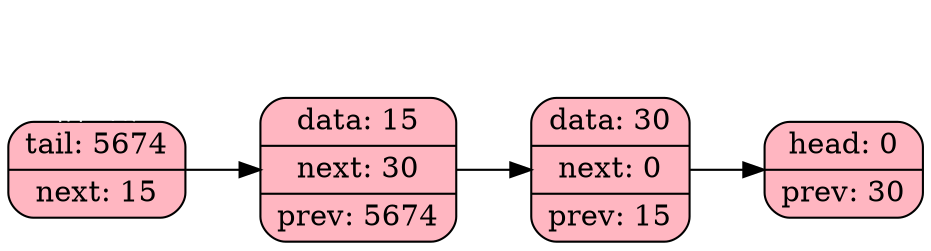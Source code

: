 digraph G { 
rankdir = LR;
node [shape = record];
 "00C41620" -> "00C41620" -> "00C41620" -> "00C41620" [arrowsize = 0.0, weight = 10000, color = "#FFFFFF"];
 "00C41620" [shape = Mrecord, style = filled, fillcolor = lightpink  label = "tail: 5674 | next: 15"];
  "00C41608" [shape = Mrecord, style = filled, fillcolor = lightpink  label = "data: 15 | next: 30 | prev: 5674"];
  "00C41638" [shape = Mrecord, style = filled, fillcolor = lightpink  label = "data: 30 | next: 0 | prev: 15"];
  "00C41650" [shape = Mrecord, style = filled, fillcolor = lightpink  label = "head: 0 | prev: 30"];
 "00C41620" -> "00C41608";
"00C41608" -> "00C41638";
"00C41638" -> "00C41650";
}
